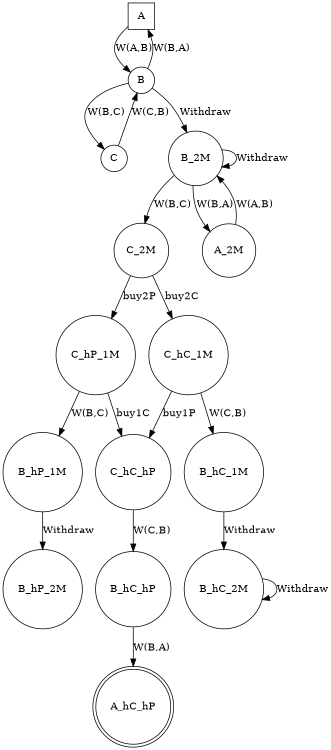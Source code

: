 digraph finite_state_machine {
//  rankdir=LR;
    size="8,5"
    node [shape = square]; A;
    node [shape = doublecircle]; A_hC_hP;
    node [shape = circle];

//Zero Level
//A is level 0

//First Level
    A -> B [ label = "W(A,B)" ];//B is level 1
//Second Level
    B -> C [ label = "W(B,C)" ];//C is level 2
    B -> B_2M [ label = "Withdraw" ];//B_2M is level 2
    B -> A [ label = "W(B,A)" ];//A was level 0

//Third Level
    C -> B [ label = "W(C,B)" ];//B is level 1
    B_2M -> C_2M [ label = "W(B,C)" ];//C_2M is level 3
    B_2M -> B_2M [ label = "Withdraw"]; //B_2M was level 2
    B_2M -> A_2M [ label = "W(B,A)"]; //A_2M is level 3
	A_2M -> B_2M [ label = "W(A,B)"];

	C_2M -> C_hP_1M [label = "buy2P" ];
	C_2M -> C_hC_1M [label = "buy2C" ];

	C_hC_1M -> C_hC_hP [label = "buy1P"];
	C_hC_1M -> B_hC_1M [label = "W(C,B)" ];
	
	C_hP_1M -> C_hC_hP [label = "buy1C" ];
	C_hP_1M -> B_hP_1M [label = "W(B,C)" ];

	B_hP_1M -> B_hP_2M [label = "Withdraw"];
	B_hC_1M -> B_hC_2M [label = "Withdraw"];
	
	C_hC_hP -> B_hC_hP [label = "W(C,B)"]
	B_hC_hP -> A_hC_hP [label = "W(B,A)"]

	B_hC_2M -> B_hC_2M [label = "Withdraw"]
	
}
